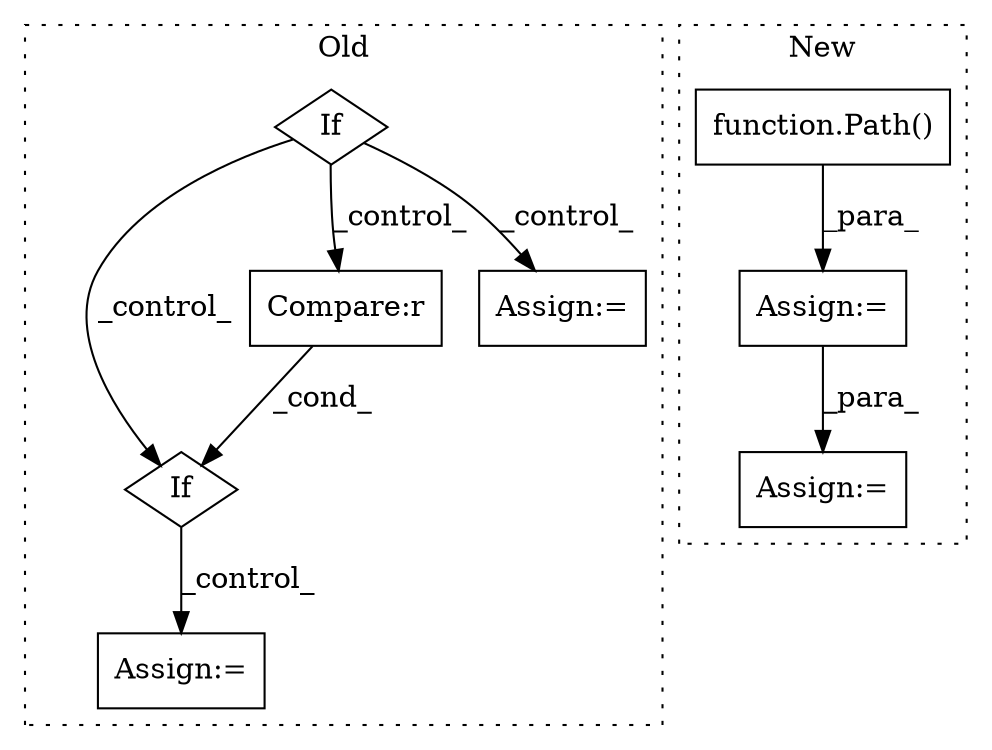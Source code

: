 digraph G {
subgraph cluster0 {
1 [label="If" a="96" s="4877" l="0" shape="diamond"];
4 [label="Compare:r" a="40" s="4877" l="21" shape="box"];
6 [label="Assign:=" a="68" s="5301" l="3" shape="box"];
7 [label="If" a="96" s="4689" l="0" shape="diamond"];
8 [label="Assign:=" a="68" s="4732" l="3" shape="box"];
label = "Old";
style="dotted";
}
subgraph cluster1 {
2 [label="function.Path()" a="75" s="4681,4694" l="5,1" shape="box"];
3 [label="Assign:=" a="68" s="4722" l="3" shape="box"];
5 [label="Assign:=" a="68" s="4669" l="3" shape="box"];
label = "New";
style="dotted";
}
1 -> 6 [label="_control_"];
2 -> 5 [label="_para_"];
4 -> 1 [label="_cond_"];
5 -> 3 [label="_para_"];
7 -> 4 [label="_control_"];
7 -> 8 [label="_control_"];
7 -> 1 [label="_control_"];
}